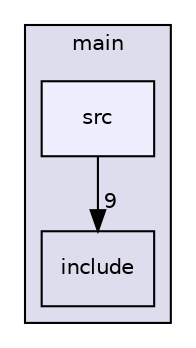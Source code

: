 digraph "C:/esp/Projects/RGB/template-app/main/src" {
  compound=true
  node [ fontsize="10", fontname="Helvetica"];
  edge [ labelfontsize="10", labelfontname="Helvetica"];
  subgraph clusterdir_b773a3621535f0a6a9adb2d4fc2cfe2c {
    graph [ bgcolor="#ddddee", pencolor="black", label="main" fontname="Helvetica", fontsize="10", URL="dir_b773a3621535f0a6a9adb2d4fc2cfe2c.html"]
  dir_b434fc21e674fcd1c855fe82d27f7005 [shape=box label="include" URL="dir_b434fc21e674fcd1c855fe82d27f7005.html"];
  dir_9df37e5d6f5694640c16ec2b8dd31023 [shape=box, label="src", style="filled", fillcolor="#eeeeff", pencolor="black", URL="dir_9df37e5d6f5694640c16ec2b8dd31023.html"];
  }
  dir_9df37e5d6f5694640c16ec2b8dd31023->dir_b434fc21e674fcd1c855fe82d27f7005 [headlabel="9", labeldistance=1.5 headhref="dir_000007_000006.html"];
}
